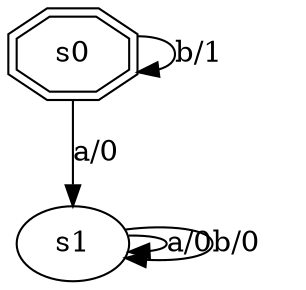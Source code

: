 digraph test_15 {
    s0 -> s0 [label="b/1"];
    s0 -> s1 [label="a/0"];
    s1 -> s1 [label="a/0"];
    s1 -> s1 [label="b/0"];
    s0 [shape=doubleoctagon];
}
